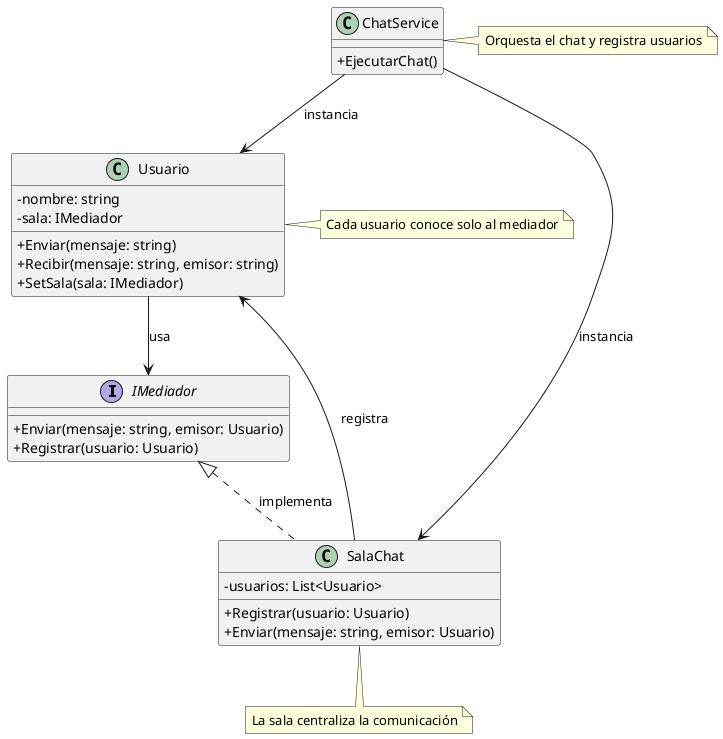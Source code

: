 @startuml
skinparam classAttributeIconSize 0

' Interfaces
interface IMediador {
    +Enviar(mensaje: string, emisor: Usuario)
    +Registrar(usuario: Usuario)
}

' Entidades principales
class Usuario {
    -nombre: string
    -sala: IMediador
    +Enviar(mensaje: string)
    +Recibir(mensaje: string, emisor: string)
    +SetSala(sala: IMediador)
}

class SalaChat {
    -usuarios: List<Usuario>
    +Registrar(usuario: Usuario)
    +Enviar(mensaje: string, emisor: Usuario)
}

' Clase de aplicación
class ChatService {
    +EjecutarChat()
}

' Relaciones
Usuario --> IMediador : usa
IMediador <|.. SalaChat : implementa
SalaChat --> Usuario : registra
ChatService --> SalaChat : instancia
ChatService --> Usuario : instancia

' Notas explicativas
note right of Usuario
  Cada usuario conoce solo al mediador
end note

note bottom of SalaChat
  La sala centraliza la comunicación
end note

note right of ChatService
  Orquesta el chat y registra usuarios
end note

@enduml
